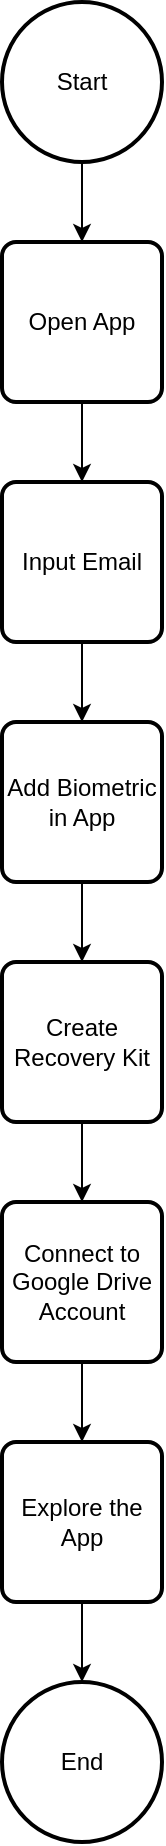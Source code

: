 <mxfile version="20.8.10" type="github">
  <diagram name="Page-1" id="5s8kRnR3LfFR92OnnYp0">
    <mxGraphModel dx="1257" dy="634" grid="1" gridSize="10" guides="1" tooltips="1" connect="1" arrows="1" fold="1" page="1" pageScale="1" pageWidth="850" pageHeight="1100" math="0" shadow="0">
      <root>
        <mxCell id="0" />
        <mxCell id="1" parent="0" />
        <mxCell id="cU_81-K2HkuorXMNshkS-1" style="edgeStyle=orthogonalEdgeStyle;rounded=0;orthogonalLoop=1;jettySize=auto;html=1;exitX=0.5;exitY=1;exitDx=0;exitDy=0;exitPerimeter=0;entryX=0.5;entryY=0;entryDx=0;entryDy=0;" edge="1" parent="1" source="cU_81-K2HkuorXMNshkS-2" target="cU_81-K2HkuorXMNshkS-4">
          <mxGeometry relative="1" as="geometry" />
        </mxCell>
        <mxCell id="cU_81-K2HkuorXMNshkS-2" value="Start" style="strokeWidth=2;html=1;shape=mxgraph.flowchart.start_2;whiteSpace=wrap;" vertex="1" parent="1">
          <mxGeometry x="360" y="40" width="80" height="80" as="geometry" />
        </mxCell>
        <mxCell id="cU_81-K2HkuorXMNshkS-3" style="edgeStyle=orthogonalEdgeStyle;rounded=0;orthogonalLoop=1;jettySize=auto;html=1;exitX=0.5;exitY=1;exitDx=0;exitDy=0;entryX=0.5;entryY=0;entryDx=0;entryDy=0;" edge="1" parent="1" source="cU_81-K2HkuorXMNshkS-4" target="cU_81-K2HkuorXMNshkS-6">
          <mxGeometry relative="1" as="geometry" />
        </mxCell>
        <mxCell id="cU_81-K2HkuorXMNshkS-4" value="Open App" style="rounded=1;whiteSpace=wrap;html=1;absoluteArcSize=1;arcSize=14;strokeWidth=2;" vertex="1" parent="1">
          <mxGeometry x="360" y="160" width="80" height="80" as="geometry" />
        </mxCell>
        <mxCell id="cU_81-K2HkuorXMNshkS-5" style="edgeStyle=orthogonalEdgeStyle;rounded=0;orthogonalLoop=1;jettySize=auto;html=1;exitX=0.5;exitY=1;exitDx=0;exitDy=0;entryX=0.5;entryY=0;entryDx=0;entryDy=0;" edge="1" parent="1" source="cU_81-K2HkuorXMNshkS-6" target="cU_81-K2HkuorXMNshkS-8">
          <mxGeometry relative="1" as="geometry" />
        </mxCell>
        <mxCell id="cU_81-K2HkuorXMNshkS-6" value="Input Email" style="rounded=1;whiteSpace=wrap;html=1;absoluteArcSize=1;arcSize=14;strokeWidth=2;" vertex="1" parent="1">
          <mxGeometry x="360" y="280" width="80" height="80" as="geometry" />
        </mxCell>
        <mxCell id="cU_81-K2HkuorXMNshkS-7" style="edgeStyle=orthogonalEdgeStyle;rounded=0;orthogonalLoop=1;jettySize=auto;html=1;exitX=0.5;exitY=1;exitDx=0;exitDy=0;entryX=0.5;entryY=0;entryDx=0;entryDy=0;" edge="1" parent="1" source="cU_81-K2HkuorXMNshkS-8" target="cU_81-K2HkuorXMNshkS-10">
          <mxGeometry relative="1" as="geometry" />
        </mxCell>
        <mxCell id="cU_81-K2HkuorXMNshkS-8" value="Add Biometric in App" style="rounded=1;whiteSpace=wrap;html=1;absoluteArcSize=1;arcSize=14;strokeWidth=2;" vertex="1" parent="1">
          <mxGeometry x="360" y="400" width="80" height="80" as="geometry" />
        </mxCell>
        <mxCell id="cU_81-K2HkuorXMNshkS-9" style="edgeStyle=orthogonalEdgeStyle;rounded=0;orthogonalLoop=1;jettySize=auto;html=1;exitX=0.5;exitY=1;exitDx=0;exitDy=0;entryX=0.5;entryY=0;entryDx=0;entryDy=0;" edge="1" parent="1" source="cU_81-K2HkuorXMNshkS-10" target="cU_81-K2HkuorXMNshkS-12">
          <mxGeometry relative="1" as="geometry" />
        </mxCell>
        <mxCell id="cU_81-K2HkuorXMNshkS-10" value="Create Recovery Kit" style="rounded=1;whiteSpace=wrap;html=1;absoluteArcSize=1;arcSize=14;strokeWidth=2;" vertex="1" parent="1">
          <mxGeometry x="360" y="520" width="80" height="80" as="geometry" />
        </mxCell>
        <mxCell id="cU_81-K2HkuorXMNshkS-11" style="edgeStyle=orthogonalEdgeStyle;rounded=0;orthogonalLoop=1;jettySize=auto;html=1;exitX=0.5;exitY=1;exitDx=0;exitDy=0;entryX=0.5;entryY=0;entryDx=0;entryDy=0;" edge="1" parent="1" source="cU_81-K2HkuorXMNshkS-12" target="cU_81-K2HkuorXMNshkS-14">
          <mxGeometry relative="1" as="geometry" />
        </mxCell>
        <mxCell id="cU_81-K2HkuorXMNshkS-12" value="Connect to Google Drive Account" style="rounded=1;whiteSpace=wrap;html=1;absoluteArcSize=1;arcSize=14;strokeWidth=2;" vertex="1" parent="1">
          <mxGeometry x="360" y="640" width="80" height="80" as="geometry" />
        </mxCell>
        <mxCell id="cU_81-K2HkuorXMNshkS-13" style="edgeStyle=orthogonalEdgeStyle;rounded=0;orthogonalLoop=1;jettySize=auto;html=1;exitX=0.5;exitY=1;exitDx=0;exitDy=0;entryX=0.5;entryY=0;entryDx=0;entryDy=0;entryPerimeter=0;" edge="1" parent="1" source="cU_81-K2HkuorXMNshkS-14" target="cU_81-K2HkuorXMNshkS-15">
          <mxGeometry relative="1" as="geometry" />
        </mxCell>
        <mxCell id="cU_81-K2HkuorXMNshkS-14" value="Explore the App" style="rounded=1;whiteSpace=wrap;html=1;absoluteArcSize=1;arcSize=14;strokeWidth=2;" vertex="1" parent="1">
          <mxGeometry x="360" y="760" width="80" height="80" as="geometry" />
        </mxCell>
        <mxCell id="cU_81-K2HkuorXMNshkS-15" value="End" style="strokeWidth=2;html=1;shape=mxgraph.flowchart.start_2;whiteSpace=wrap;" vertex="1" parent="1">
          <mxGeometry x="360" y="880" width="80" height="80" as="geometry" />
        </mxCell>
      </root>
    </mxGraphModel>
  </diagram>
</mxfile>
